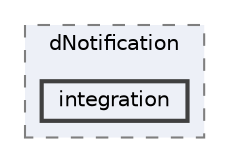 digraph "repository/dNotification/src/main/java/com/sterlite/cal/dNotification/integration"
{
 // LATEX_PDF_SIZE
  bgcolor="transparent";
  edge [fontname=Helvetica,fontsize=10,labelfontname=Helvetica,labelfontsize=10];
  node [fontname=Helvetica,fontsize=10,shape=box,height=0.2,width=0.4];
  compound=true
  subgraph clusterdir_f3f0fd850f9af0d5201651e761fc2893 {
    graph [ bgcolor="#edf0f7", pencolor="grey50", label="dNotification", fontname=Helvetica,fontsize=10 style="filled,dashed", URL="dir_f3f0fd850f9af0d5201651e761fc2893.html",tooltip=""]
  dir_04b474c5ee990d7b4b3d41e4594bcd5f [label="integration", fillcolor="#edf0f7", color="grey25", style="filled,bold", URL="dir_04b474c5ee990d7b4b3d41e4594bcd5f.html",tooltip=""];
  }
}
